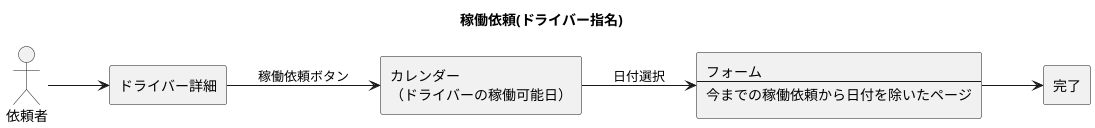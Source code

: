 @startuml task
left to right direction

title 稼働依頼(ドライバー指名)


actor "依頼者" as delivery_office
rectangle "ドライバー詳細" as driver_show
rectangle calendar [
    カレンダー
    （ドライバーの稼働可能日）
]
rectangle form [
    フォーム
    ---
    今までの稼働依頼から日付を除いたページ
]
rectangle "完了" as done

delivery_office --> driver_show
driver_show --> calendar : 稼働依頼ボタン
calendar --> form : 日付選択
form --> done

@enduml